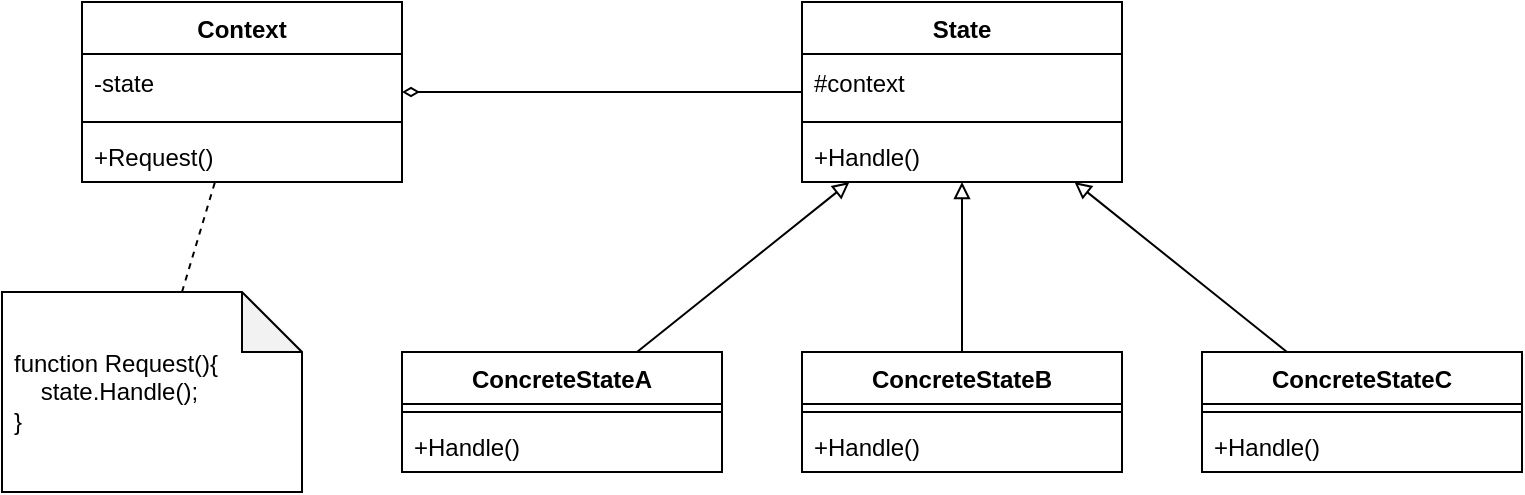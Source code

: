 <mxfile version="22.1.11" type="device">
  <diagram name="第 1 页" id="9ukaL2rQqfUy5kqxhCr-">
    <mxGraphModel dx="1418" dy="828" grid="1" gridSize="10" guides="1" tooltips="1" connect="1" arrows="1" fold="1" page="1" pageScale="1" pageWidth="827" pageHeight="1169" math="0" shadow="0">
      <root>
        <mxCell id="0" />
        <mxCell id="1" parent="0" />
        <mxCell id="mhSWCcBsc90nhvL-JbBI-1" value="Context" style="swimlane;fontStyle=1;align=center;verticalAlign=top;childLayout=stackLayout;horizontal=1;startSize=26;horizontalStack=0;resizeParent=1;resizeParentMax=0;resizeLast=0;collapsible=1;marginBottom=0;whiteSpace=wrap;html=1;" vertex="1" parent="1">
          <mxGeometry x="40" y="265" width="160" height="90" as="geometry" />
        </mxCell>
        <mxCell id="mhSWCcBsc90nhvL-JbBI-24" value="-state" style="text;html=1;strokeColor=none;fillColor=none;align=left;verticalAlign=middle;whiteSpace=wrap;rounded=0;spacingLeft=4;spacingRight=4;" vertex="1" parent="mhSWCcBsc90nhvL-JbBI-1">
          <mxGeometry y="26" width="160" height="30" as="geometry" />
        </mxCell>
        <mxCell id="mhSWCcBsc90nhvL-JbBI-3" value="" style="line;strokeWidth=1;fillColor=none;align=left;verticalAlign=middle;spacingTop=-1;spacingLeft=3;spacingRight=3;rotatable=0;labelPosition=right;points=[];portConstraint=eastwest;strokeColor=inherit;" vertex="1" parent="mhSWCcBsc90nhvL-JbBI-1">
          <mxGeometry y="56" width="160" height="8" as="geometry" />
        </mxCell>
        <mxCell id="mhSWCcBsc90nhvL-JbBI-4" value="+Request()" style="text;strokeColor=none;fillColor=none;align=left;verticalAlign=top;spacingLeft=4;spacingRight=4;overflow=hidden;rotatable=0;points=[[0,0.5],[1,0.5]];portConstraint=eastwest;whiteSpace=wrap;html=1;" vertex="1" parent="mhSWCcBsc90nhvL-JbBI-1">
          <mxGeometry y="64" width="160" height="26" as="geometry" />
        </mxCell>
        <mxCell id="mhSWCcBsc90nhvL-JbBI-26" style="edgeStyle=none;rounded=0;orthogonalLoop=1;jettySize=auto;html=1;dashed=1;endArrow=none;endFill=0;" edge="1" parent="1" source="mhSWCcBsc90nhvL-JbBI-5" target="mhSWCcBsc90nhvL-JbBI-1">
          <mxGeometry relative="1" as="geometry" />
        </mxCell>
        <mxCell id="mhSWCcBsc90nhvL-JbBI-5" value="function Request(){&lt;br&gt;&amp;nbsp; &amp;nbsp; state.Handle();&lt;br&gt;}" style="shape=note;whiteSpace=wrap;html=1;backgroundOutline=1;darkOpacity=0.05;align=left;spacingLeft=4;spacingRight=4;" vertex="1" parent="1">
          <mxGeometry y="410" width="150" height="100" as="geometry" />
        </mxCell>
        <mxCell id="mhSWCcBsc90nhvL-JbBI-22" style="edgeStyle=none;rounded=0;orthogonalLoop=1;jettySize=auto;html=1;endArrow=diamondThin;endFill=0;" edge="1" parent="1" source="mhSWCcBsc90nhvL-JbBI-6" target="mhSWCcBsc90nhvL-JbBI-1">
          <mxGeometry relative="1" as="geometry" />
        </mxCell>
        <mxCell id="mhSWCcBsc90nhvL-JbBI-6" value="State" style="swimlane;fontStyle=1;align=center;verticalAlign=top;childLayout=stackLayout;horizontal=1;startSize=26;horizontalStack=0;resizeParent=1;resizeParentMax=0;resizeLast=0;collapsible=1;marginBottom=0;whiteSpace=wrap;html=1;" vertex="1" parent="1">
          <mxGeometry x="400" y="265" width="160" height="90" as="geometry" />
        </mxCell>
        <mxCell id="mhSWCcBsc90nhvL-JbBI-27" value="#context" style="text;html=1;strokeColor=none;fillColor=none;align=left;verticalAlign=middle;whiteSpace=wrap;rounded=0;spacingLeft=4;spacingRight=4;" vertex="1" parent="mhSWCcBsc90nhvL-JbBI-6">
          <mxGeometry y="26" width="160" height="30" as="geometry" />
        </mxCell>
        <mxCell id="mhSWCcBsc90nhvL-JbBI-8" value="" style="line;strokeWidth=1;fillColor=none;align=left;verticalAlign=middle;spacingTop=-1;spacingLeft=3;spacingRight=3;rotatable=0;labelPosition=right;points=[];portConstraint=eastwest;strokeColor=inherit;" vertex="1" parent="mhSWCcBsc90nhvL-JbBI-6">
          <mxGeometry y="56" width="160" height="8" as="geometry" />
        </mxCell>
        <mxCell id="mhSWCcBsc90nhvL-JbBI-9" value="+Handle()" style="text;strokeColor=none;fillColor=none;align=left;verticalAlign=top;spacingLeft=4;spacingRight=4;overflow=hidden;rotatable=0;points=[[0,0.5],[1,0.5]];portConstraint=eastwest;whiteSpace=wrap;html=1;" vertex="1" parent="mhSWCcBsc90nhvL-JbBI-6">
          <mxGeometry y="64" width="160" height="26" as="geometry" />
        </mxCell>
        <mxCell id="mhSWCcBsc90nhvL-JbBI-20" style="edgeStyle=none;rounded=0;orthogonalLoop=1;jettySize=auto;html=1;endArrow=block;endFill=0;" edge="1" parent="1" source="mhSWCcBsc90nhvL-JbBI-10" target="mhSWCcBsc90nhvL-JbBI-6">
          <mxGeometry relative="1" as="geometry" />
        </mxCell>
        <mxCell id="mhSWCcBsc90nhvL-JbBI-10" value="ConcreteStateB" style="swimlane;fontStyle=1;align=center;verticalAlign=top;childLayout=stackLayout;horizontal=1;startSize=26;horizontalStack=0;resizeParent=1;resizeParentMax=0;resizeLast=0;collapsible=1;marginBottom=0;whiteSpace=wrap;html=1;" vertex="1" parent="1">
          <mxGeometry x="400" y="440" width="160" height="60" as="geometry" />
        </mxCell>
        <mxCell id="mhSWCcBsc90nhvL-JbBI-11" value="" style="line;strokeWidth=1;fillColor=none;align=left;verticalAlign=middle;spacingTop=-1;spacingLeft=3;spacingRight=3;rotatable=0;labelPosition=right;points=[];portConstraint=eastwest;strokeColor=inherit;" vertex="1" parent="mhSWCcBsc90nhvL-JbBI-10">
          <mxGeometry y="26" width="160" height="8" as="geometry" />
        </mxCell>
        <mxCell id="mhSWCcBsc90nhvL-JbBI-12" value="+Handle()" style="text;strokeColor=none;fillColor=none;align=left;verticalAlign=top;spacingLeft=4;spacingRight=4;overflow=hidden;rotatable=0;points=[[0,0.5],[1,0.5]];portConstraint=eastwest;whiteSpace=wrap;html=1;" vertex="1" parent="mhSWCcBsc90nhvL-JbBI-10">
          <mxGeometry y="34" width="160" height="26" as="geometry" />
        </mxCell>
        <mxCell id="mhSWCcBsc90nhvL-JbBI-21" style="edgeStyle=none;rounded=0;orthogonalLoop=1;jettySize=auto;html=1;endArrow=block;endFill=0;" edge="1" parent="1" source="mhSWCcBsc90nhvL-JbBI-13" target="mhSWCcBsc90nhvL-JbBI-6">
          <mxGeometry relative="1" as="geometry" />
        </mxCell>
        <mxCell id="mhSWCcBsc90nhvL-JbBI-13" value="ConcreteStateC" style="swimlane;fontStyle=1;align=center;verticalAlign=top;childLayout=stackLayout;horizontal=1;startSize=26;horizontalStack=0;resizeParent=1;resizeParentMax=0;resizeLast=0;collapsible=1;marginBottom=0;whiteSpace=wrap;html=1;" vertex="1" parent="1">
          <mxGeometry x="600" y="440" width="160" height="60" as="geometry" />
        </mxCell>
        <mxCell id="mhSWCcBsc90nhvL-JbBI-14" value="" style="line;strokeWidth=1;fillColor=none;align=left;verticalAlign=middle;spacingTop=-1;spacingLeft=3;spacingRight=3;rotatable=0;labelPosition=right;points=[];portConstraint=eastwest;strokeColor=inherit;" vertex="1" parent="mhSWCcBsc90nhvL-JbBI-13">
          <mxGeometry y="26" width="160" height="8" as="geometry" />
        </mxCell>
        <mxCell id="mhSWCcBsc90nhvL-JbBI-15" value="+Handle()" style="text;strokeColor=none;fillColor=none;align=left;verticalAlign=top;spacingLeft=4;spacingRight=4;overflow=hidden;rotatable=0;points=[[0,0.5],[1,0.5]];portConstraint=eastwest;whiteSpace=wrap;html=1;" vertex="1" parent="mhSWCcBsc90nhvL-JbBI-13">
          <mxGeometry y="34" width="160" height="26" as="geometry" />
        </mxCell>
        <mxCell id="mhSWCcBsc90nhvL-JbBI-19" style="edgeStyle=none;rounded=0;orthogonalLoop=1;jettySize=auto;html=1;endArrow=block;endFill=0;" edge="1" parent="1" source="mhSWCcBsc90nhvL-JbBI-16" target="mhSWCcBsc90nhvL-JbBI-6">
          <mxGeometry relative="1" as="geometry" />
        </mxCell>
        <mxCell id="mhSWCcBsc90nhvL-JbBI-16" value="ConcreteStateA" style="swimlane;fontStyle=1;align=center;verticalAlign=top;childLayout=stackLayout;horizontal=1;startSize=26;horizontalStack=0;resizeParent=1;resizeParentMax=0;resizeLast=0;collapsible=1;marginBottom=0;whiteSpace=wrap;html=1;" vertex="1" parent="1">
          <mxGeometry x="200" y="440" width="160" height="60" as="geometry" />
        </mxCell>
        <mxCell id="mhSWCcBsc90nhvL-JbBI-17" value="" style="line;strokeWidth=1;fillColor=none;align=left;verticalAlign=middle;spacingTop=-1;spacingLeft=3;spacingRight=3;rotatable=0;labelPosition=right;points=[];portConstraint=eastwest;strokeColor=inherit;" vertex="1" parent="mhSWCcBsc90nhvL-JbBI-16">
          <mxGeometry y="26" width="160" height="8" as="geometry" />
        </mxCell>
        <mxCell id="mhSWCcBsc90nhvL-JbBI-18" value="+Handle()" style="text;strokeColor=none;fillColor=none;align=left;verticalAlign=top;spacingLeft=4;spacingRight=4;overflow=hidden;rotatable=0;points=[[0,0.5],[1,0.5]];portConstraint=eastwest;whiteSpace=wrap;html=1;" vertex="1" parent="mhSWCcBsc90nhvL-JbBI-16">
          <mxGeometry y="34" width="160" height="26" as="geometry" />
        </mxCell>
      </root>
    </mxGraphModel>
  </diagram>
</mxfile>

